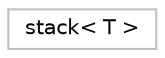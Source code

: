 digraph "Graphical Class Hierarchy"
{
 // LATEX_PDF_SIZE
  edge [fontname="Helvetica",fontsize="10",labelfontname="Helvetica",labelfontsize="10"];
  node [fontname="Helvetica",fontsize="10",shape=record];
  rankdir="LR";
  Node0 [label="stack\< T \>",height=0.2,width=0.4,color="grey75", fillcolor="white", style="filled",tooltip="STL class."];
}
